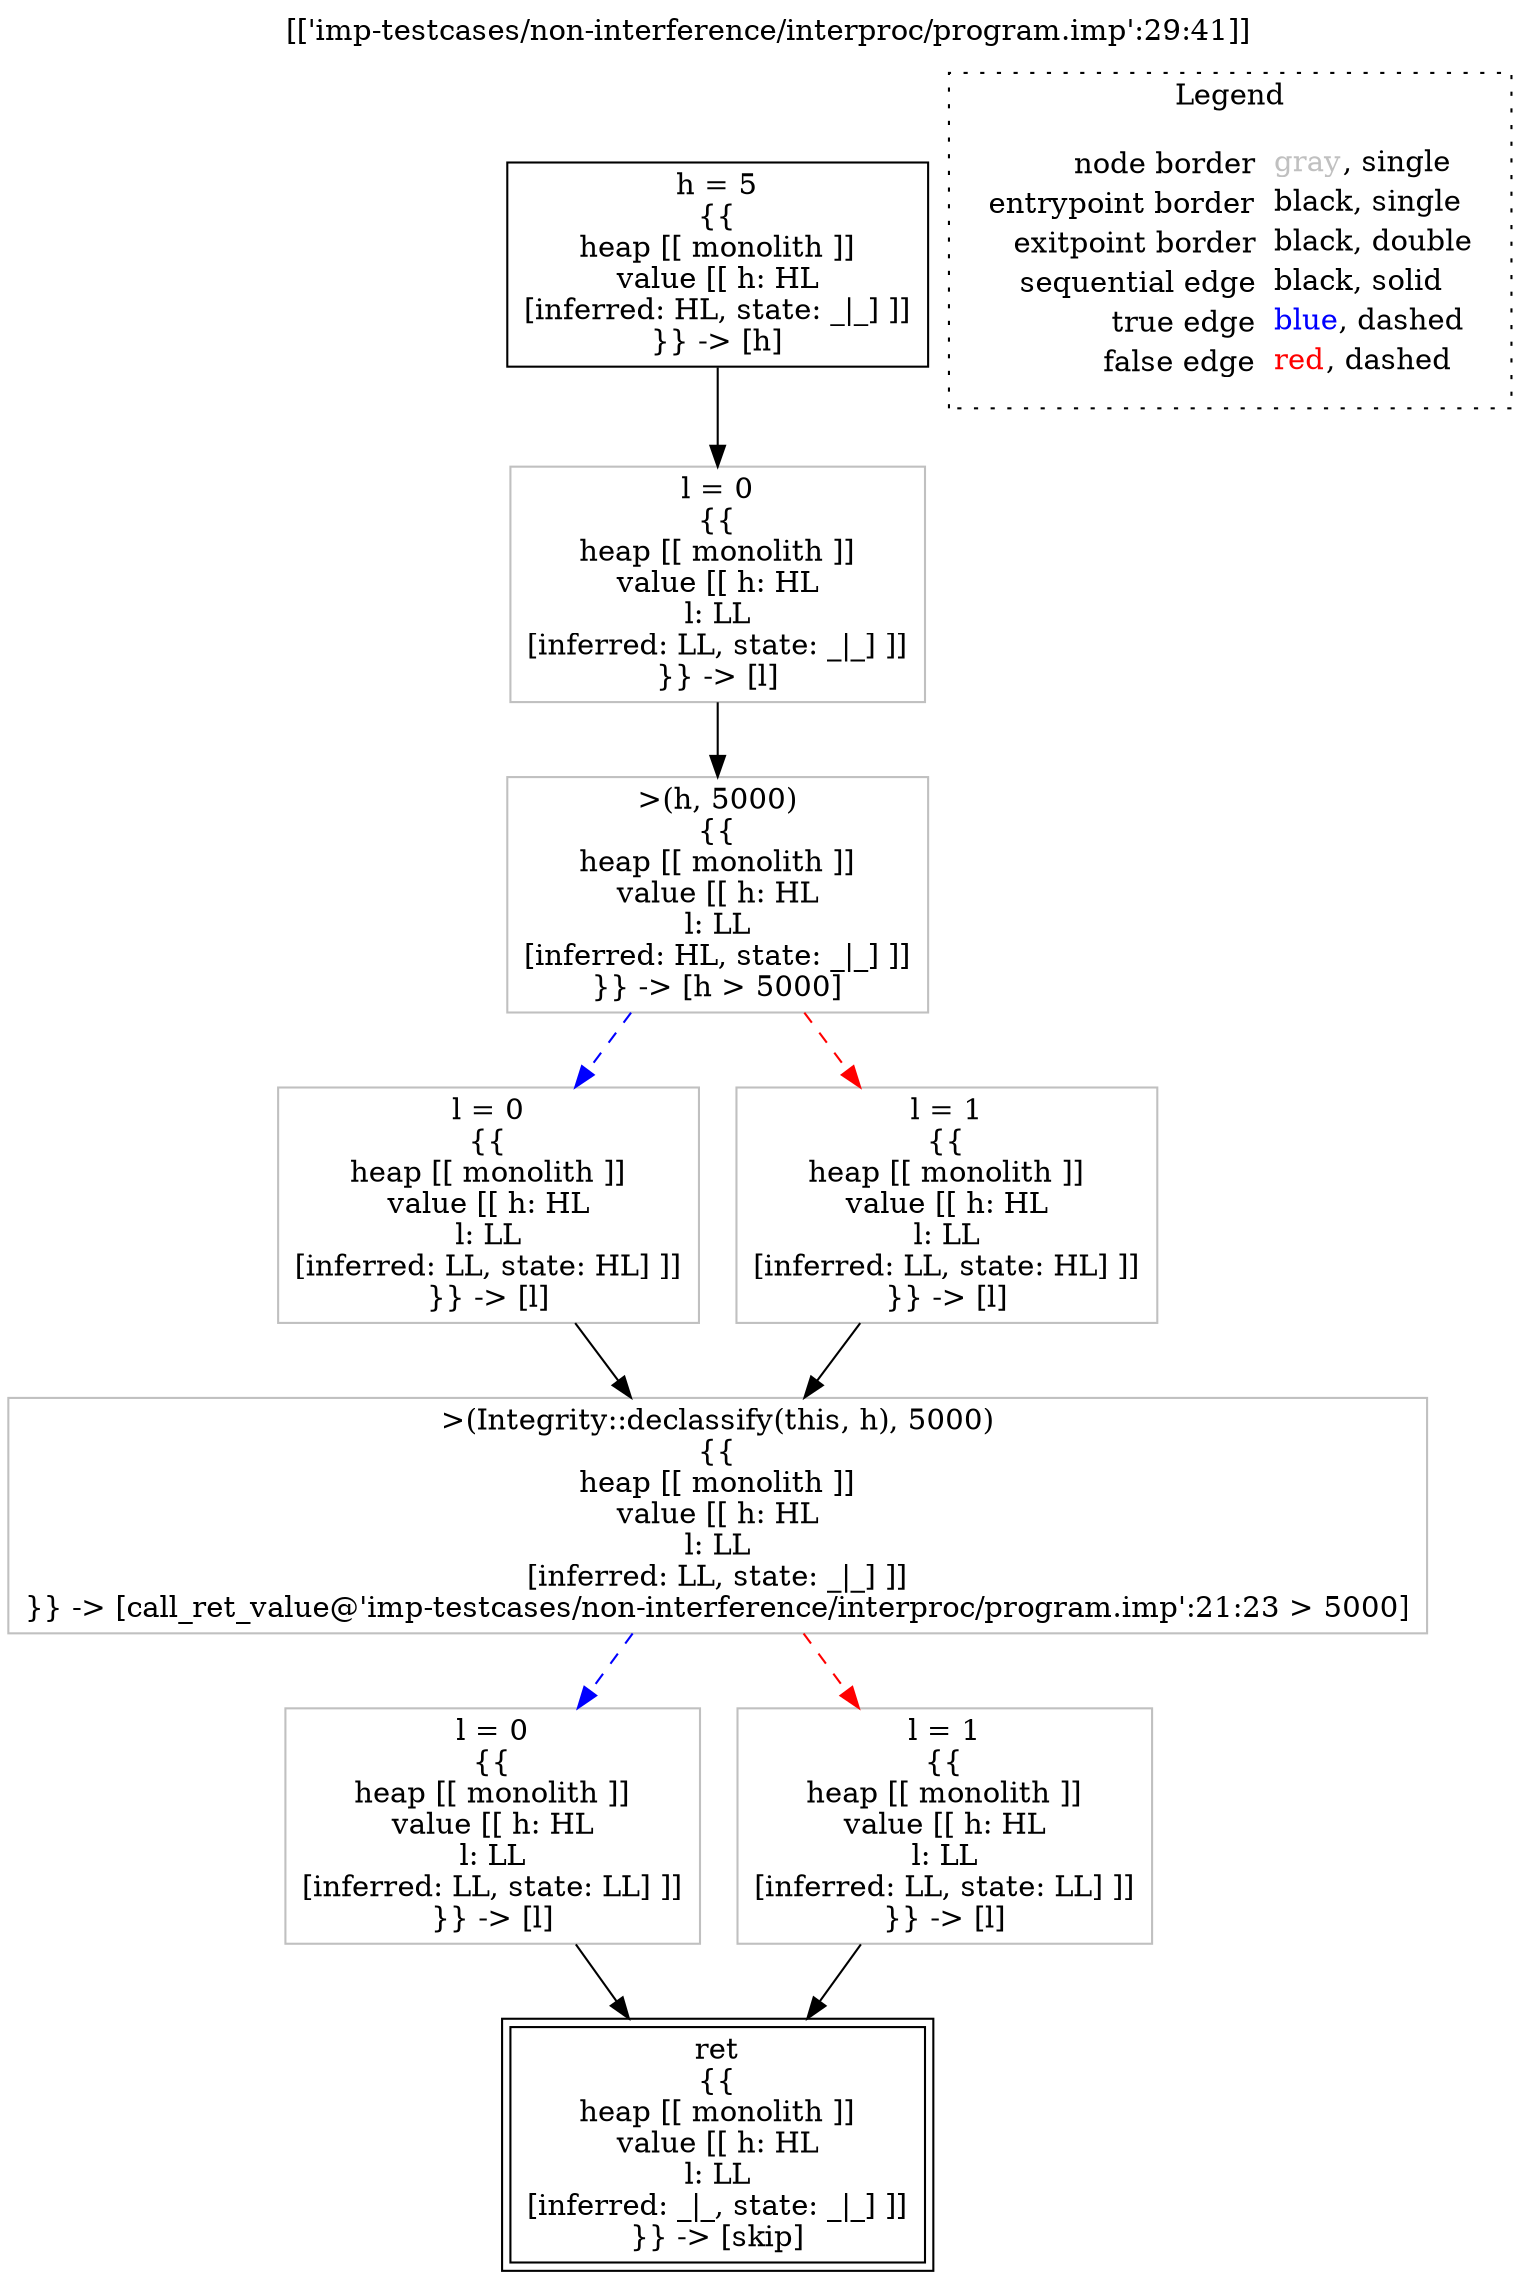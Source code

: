 digraph {
	labelloc="t";
	label="[['imp-testcases/non-interference/interproc/program.imp':29:41]]";
	"node0" [shape="rect",color="black",label=<h = 5<BR/>{{<BR/>heap [[ monolith ]]<BR/>value [[ h: HL<BR/>[inferred: HL, state: _|_] ]]<BR/>}} -&gt; [h]>];
	"node1" [shape="rect",color="black",peripheries="2",label=<ret<BR/>{{<BR/>heap [[ monolith ]]<BR/>value [[ h: HL<BR/>l: LL<BR/>[inferred: _|_, state: _|_] ]]<BR/>}} -&gt; [skip]>];
	"node2" [shape="rect",color="gray",label=<&gt;(h, 5000)<BR/>{{<BR/>heap [[ monolith ]]<BR/>value [[ h: HL<BR/>l: LL<BR/>[inferred: HL, state: _|_] ]]<BR/>}} -&gt; [h &gt; 5000]>];
	"node3" [shape="rect",color="gray",label=<l = 0<BR/>{{<BR/>heap [[ monolith ]]<BR/>value [[ h: HL<BR/>l: LL<BR/>[inferred: LL, state: HL] ]]<BR/>}} -&gt; [l]>];
	"node4" [shape="rect",color="gray",label=<l = 0<BR/>{{<BR/>heap [[ monolith ]]<BR/>value [[ h: HL<BR/>l: LL<BR/>[inferred: LL, state: _|_] ]]<BR/>}} -&gt; [l]>];
	"node5" [shape="rect",color="gray",label=<l = 0<BR/>{{<BR/>heap [[ monolith ]]<BR/>value [[ h: HL<BR/>l: LL<BR/>[inferred: LL, state: LL] ]]<BR/>}} -&gt; [l]>];
	"node6" [shape="rect",color="gray",label=<&gt;(Integrity::declassify(this, h), 5000)<BR/>{{<BR/>heap [[ monolith ]]<BR/>value [[ h: HL<BR/>l: LL<BR/>[inferred: LL, state: _|_] ]]<BR/>}} -&gt; [call_ret_value@'imp-testcases/non-interference/interproc/program.imp':21:23 &gt; 5000]>];
	"node7" [shape="rect",color="gray",label=<l = 1<BR/>{{<BR/>heap [[ monolith ]]<BR/>value [[ h: HL<BR/>l: LL<BR/>[inferred: LL, state: LL] ]]<BR/>}} -&gt; [l]>];
	"node8" [shape="rect",color="gray",label=<l = 1<BR/>{{<BR/>heap [[ monolith ]]<BR/>value [[ h: HL<BR/>l: LL<BR/>[inferred: LL, state: HL] ]]<BR/>}} -&gt; [l]>];
	"node0" -> "node4" [color="black"];
	"node2" -> "node3" [color="blue",style="dashed"];
	"node2" -> "node8" [color="red",style="dashed"];
	"node3" -> "node6" [color="black"];
	"node4" -> "node2" [color="black"];
	"node5" -> "node1" [color="black"];
	"node6" -> "node5" [color="blue",style="dashed"];
	"node6" -> "node7" [color="red",style="dashed"];
	"node7" -> "node1" [color="black"];
	"node8" -> "node6" [color="black"];
subgraph cluster_legend {
	label="Legend";
	style=dotted;
	node [shape=plaintext];
	"legend" [label=<<table border="0" cellpadding="2" cellspacing="0" cellborder="0"><tr><td align="right">node border&nbsp;</td><td align="left"><font color="gray">gray</font>, single</td></tr><tr><td align="right">entrypoint border&nbsp;</td><td align="left"><font color="black">black</font>, single</td></tr><tr><td align="right">exitpoint border&nbsp;</td><td align="left"><font color="black">black</font>, double</td></tr><tr><td align="right">sequential edge&nbsp;</td><td align="left"><font color="black">black</font>, solid</td></tr><tr><td align="right">true edge&nbsp;</td><td align="left"><font color="blue">blue</font>, dashed</td></tr><tr><td align="right">false edge&nbsp;</td><td align="left"><font color="red">red</font>, dashed</td></tr></table>>];
}

}
